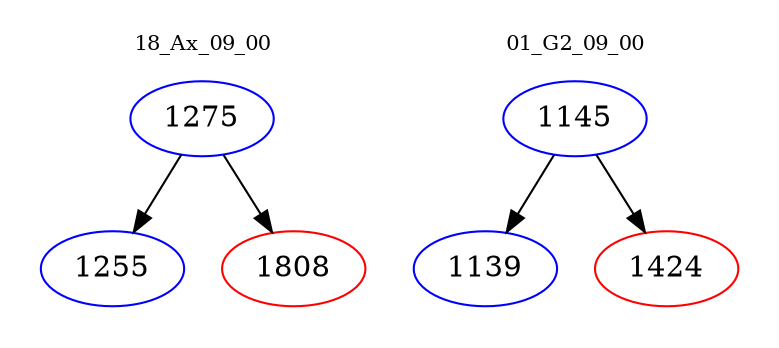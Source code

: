 digraph{
subgraph cluster_0 {
color = white
label = "18_Ax_09_00";
fontsize=10;
T0_1275 [label="1275", color="blue"]
T0_1275 -> T0_1255 [color="black"]
T0_1255 [label="1255", color="blue"]
T0_1275 -> T0_1808 [color="black"]
T0_1808 [label="1808", color="red"]
}
subgraph cluster_1 {
color = white
label = "01_G2_09_00";
fontsize=10;
T1_1145 [label="1145", color="blue"]
T1_1145 -> T1_1139 [color="black"]
T1_1139 [label="1139", color="blue"]
T1_1145 -> T1_1424 [color="black"]
T1_1424 [label="1424", color="red"]
}
}
